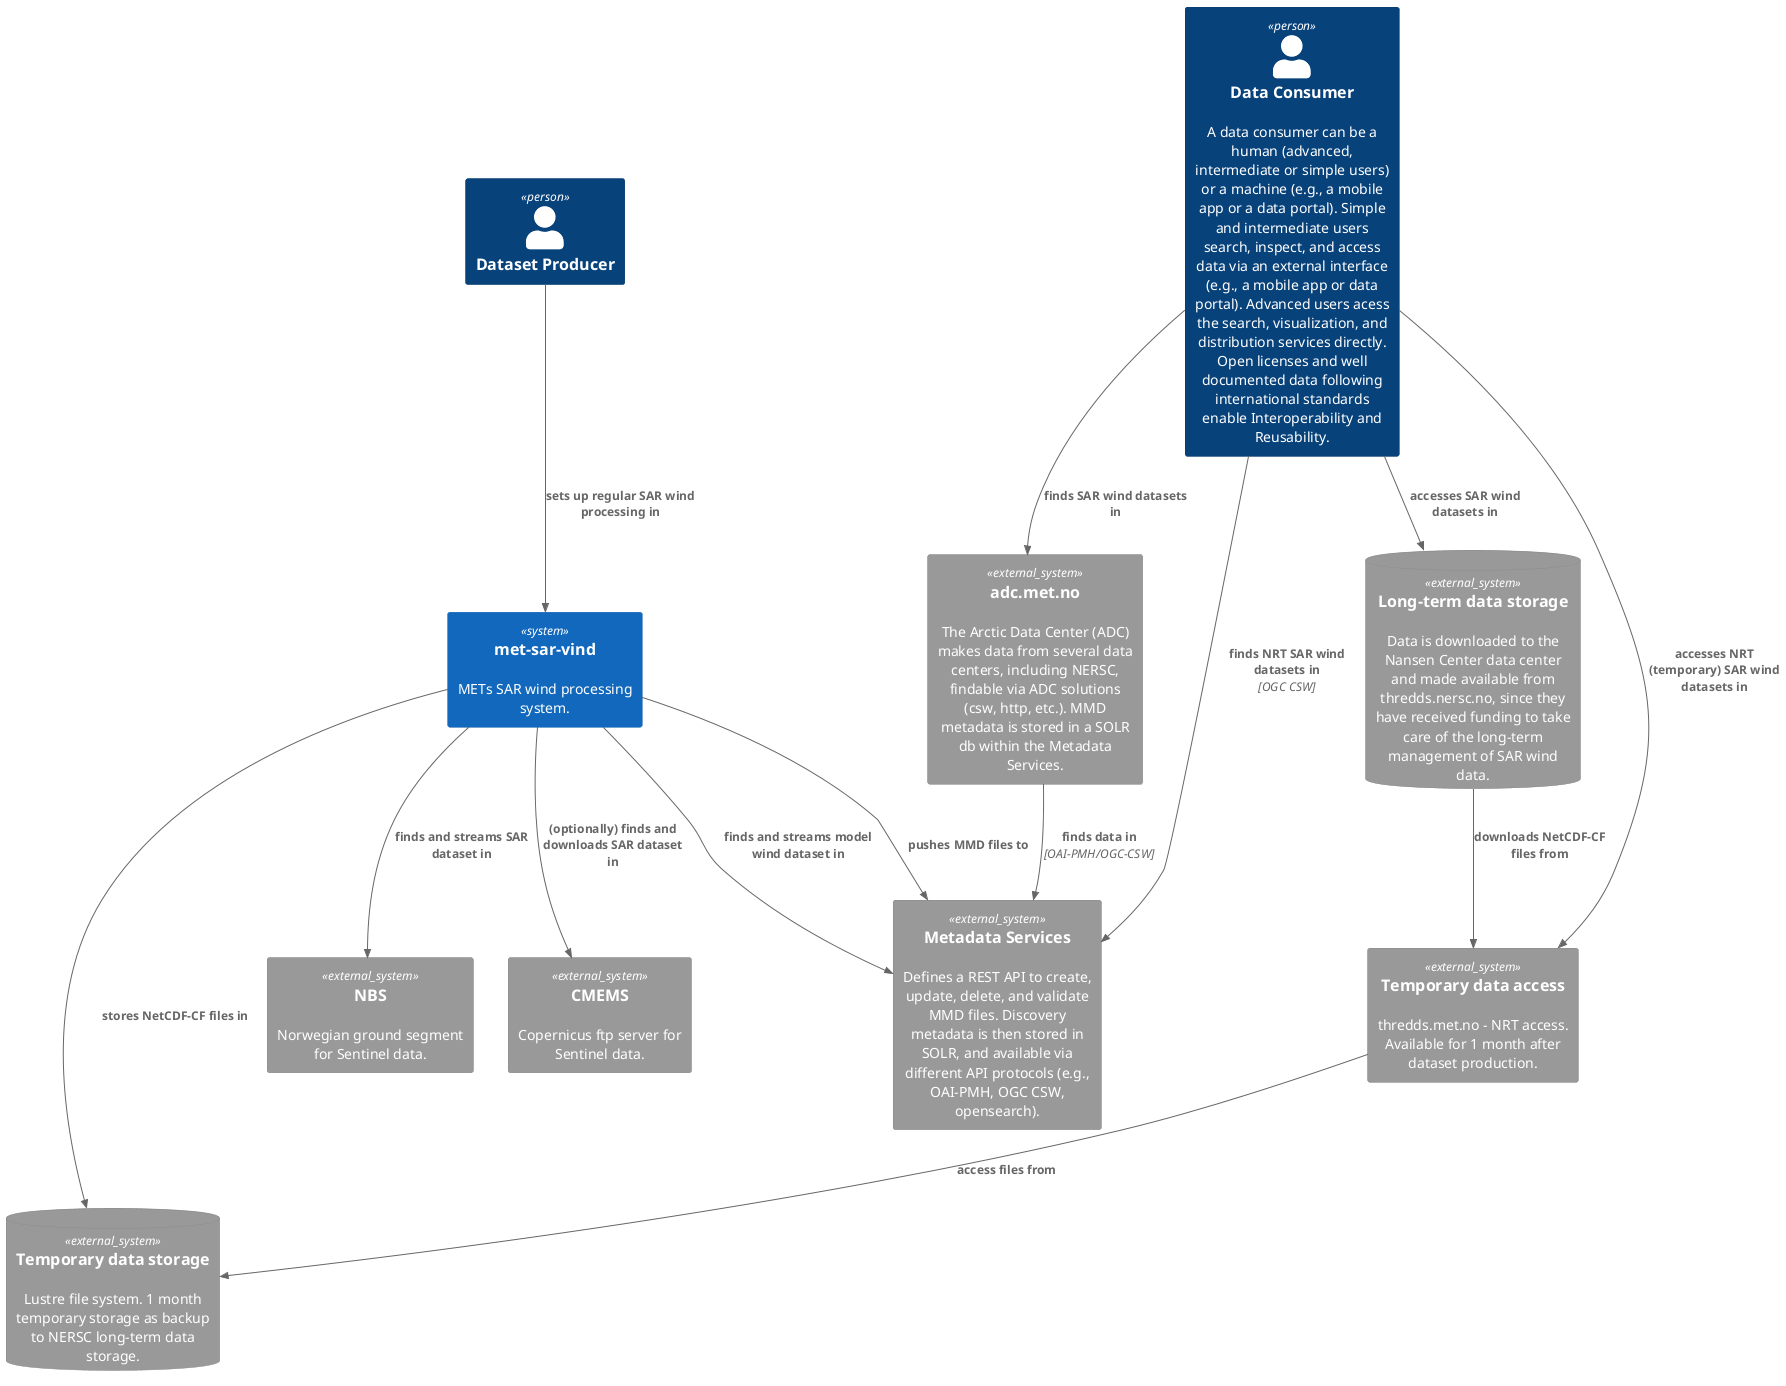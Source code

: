 @startuml landscape-diagram
'!include https://raw.githubusercontent.com/plantuml-stdlib/C4-PlantUML/master/C4_Context.puml
!include <C4/C4_Context>

'LAYOUT_TOP_DOWN()
'LAYOUT_LEFT_RIGHT()

Person(dataproducer, "Dataset Producer")
Person(consumers, "Data Consumer", "A data consumer can be a human (advanced, intermediate or simple users) or a machine (e.g., a mobile app or a data portal). Simple and intermediate users search, inspect, and access data via an external interface (e.g., a mobile app or data portal). Advanced users acess the search, visualization, and distribution services directly. Open licenses and well documented data following international standards enable Interoperability and Reusability.")

System_Ext(adc, "adc.met.no", "The Arctic Data Center (ADC) makes data from several data centers, including NERSC, findable via ADC solutions (csw, http, etc.). MMD metadata is stored in a SOLR db within the Metadata Services.") 
'System_Ext(datamet, "data.met.no", "METs web based data catalog interface (data.met.no). data.met.no makes data from MET findable via ADC solutions (csw, http, etc.). MMD metadata is stored in a SOLR db within the Metadata Services. SAR wind datasets are available for one month after production.") 

System_Ext(nbs, "NBS", "Norwegian ground segment for Sentinel data.")
System_Ext(esa, "CMEMS", "Copernicus ftp server for Sentinel data.")

System_Ext(met, "Metadata Services", "Defines a REST API to create, update, delete, and validate MMD files. Discovery metadata is then stored in SOLR, and available via different API protocols (e.g., OAI-PMH, OGC CSW, opensearch).")

SystemDb_Ext(met_storage, "Temporary data storage", "Lustre file system. 1 month temporary storage as backup to NERSC long-term data storage.")
System_Ext(met_thredds, "Temporary data access", "thredds.met.no - NRT access. Available for 1 month after dataset production.")

SystemDb_Ext(nersc, "Long-term data storage", "Data is downloaded to the Nansen Center data center and made available from thredds.nersc.no, since they have received funding to take care of the long-term management of SAR wind data.")

System(sar_proc, "met-sar-vind", "METs SAR wind processing system.")

Rel(sar_proc, nbs, "finds and streams SAR dataset in")
Rel(sar_proc, esa, "(optionally) finds and downloads SAR dataset in")
Rel(sar_proc, met, "finds and streams model wind dataset in")

Rel(sar_proc, met, "pushes MMD files to")
Rel(sar_proc, met_storage, "stores NetCDF-CF files in")

Rel(dataproducer, sar_proc, "sets up regular SAR wind processing in")

Rel(consumers, met, "finds NRT SAR wind datasets in", "OGC CSW")
Rel(consumers, met_thredds, "accesses NRT (temporary) SAR wind datasets in")
Rel(consumers, nersc, "accesses SAR wind datasets in")

Rel(met_thredds, met_storage, "access files from")

Rel(nersc, met_thredds, "downloads NetCDF-CF files from")

Rel(adc, met, "finds data in", "OAI-PMH/OGC-CSW")
'Rel(datamet, met, "finds data in", "OAI-PMH/OGC-CSW")
Rel(consumers, adc, "finds SAR wind datasets in")
'Rel(consumers, datamet, "finds SAR wind datasets in")

'SHOW_LEGEND()

@enduml
